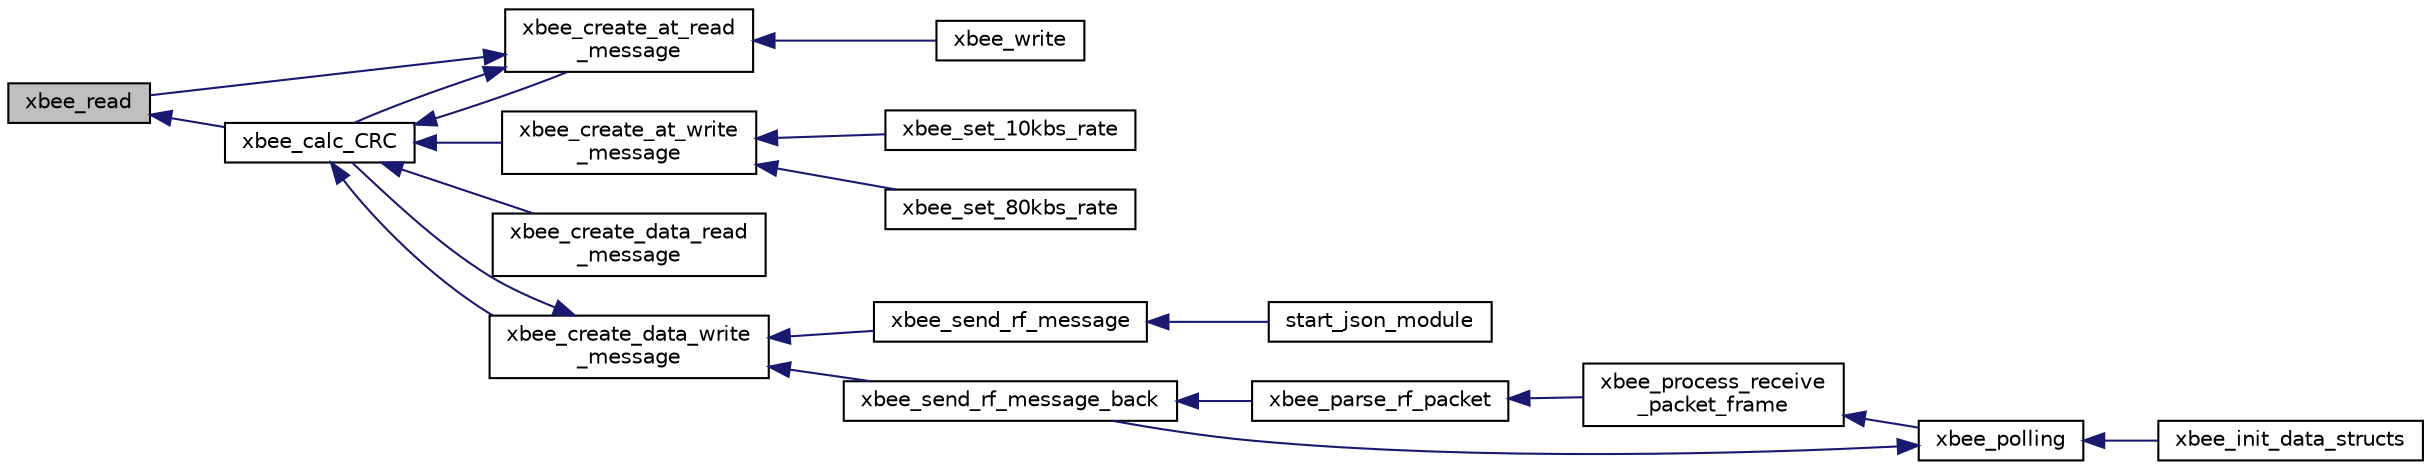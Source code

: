 digraph "xbee_read"
{
  edge [fontname="Helvetica",fontsize="10",labelfontname="Helvetica",labelfontsize="10"];
  node [fontname="Helvetica",fontsize="10",shape=record];
  rankdir="LR";
  Node1 [label="xbee_read",height=0.2,width=0.4,color="black", fillcolor="grey75", style="filled", fontcolor="black"];
  Node1 -> Node2 [dir="back",color="midnightblue",fontsize="10",style="solid",fontname="Helvetica"];
  Node2 [label="xbee_calc_CRC",height=0.2,width=0.4,color="black", fillcolor="white", style="filled",URL="$group___x_b_e_e.html#ga350cf9addd8a53d61a827112ce70e1cf",tooltip="Calculate Xbee CRC. "];
  Node2 -> Node3 [dir="back",color="midnightblue",fontsize="10",style="solid",fontname="Helvetica"];
  Node3 [label="xbee_create_at_read\l_message",height=0.2,width=0.4,color="black", fillcolor="white", style="filled",URL="$group___x_b_e_e.html#gad5fc55d4988dc4eba587b44d17a1fe20",tooltip="Form SPI AT read message packet. "];
  Node3 -> Node1 [dir="back",color="midnightblue",fontsize="10",style="solid",fontname="Helvetica"];
  Node3 -> Node4 [dir="back",color="midnightblue",fontsize="10",style="solid",fontname="Helvetica"];
  Node4 [label="xbee_write",height=0.2,width=0.4,color="black", fillcolor="white", style="filled",URL="$group___x_b_e_e.html#ga4567a9cfb7d92d8e867fc67ca91ca89d",tooltip="Manual writting AT command from shell (debug) "];
  Node3 -> Node2 [dir="back",color="midnightblue",fontsize="10",style="solid",fontname="Helvetica"];
  Node2 -> Node5 [dir="back",color="midnightblue",fontsize="10",style="solid",fontname="Helvetica"];
  Node5 [label="xbee_create_at_write\l_message",height=0.2,width=0.4,color="black", fillcolor="white", style="filled",URL="$group___x_b_e_e.html#gafe3d94a0acf14ace77c958664c3a03b6"];
  Node5 -> Node6 [dir="back",color="midnightblue",fontsize="10",style="solid",fontname="Helvetica"];
  Node6 [label="xbee_set_10kbs_rate",height=0.2,width=0.4,color="black", fillcolor="white", style="filled",URL="$group___x_b_e_e.html#gad1ae028c940713a1cf14dc8cd285c56e",tooltip="Setup low speed - higher distance. "];
  Node5 -> Node7 [dir="back",color="midnightblue",fontsize="10",style="solid",fontname="Helvetica"];
  Node7 [label="xbee_set_80kbs_rate",height=0.2,width=0.4,color="black", fillcolor="white", style="filled",URL="$group___x_b_e_e.html#gacebc7bb503fd1559f54937bc77af1bde",tooltip="Setup high speed - less distance. "];
  Node2 -> Node8 [dir="back",color="midnightblue",fontsize="10",style="solid",fontname="Helvetica"];
  Node8 [label="xbee_create_data_read\l_message",height=0.2,width=0.4,color="black", fillcolor="white", style="filled",URL="$group___x_b_e_e.html#gae97cbacefe61b49ff3e1b775d06369ca",tooltip="Reads incoming data. "];
  Node2 -> Node9 [dir="back",color="midnightblue",fontsize="10",style="solid",fontname="Helvetica"];
  Node9 [label="xbee_create_data_write\l_message",height=0.2,width=0.4,color="black", fillcolor="white", style="filled",URL="$group___x_b_e_e.html#gaec25bb3748a6a8ed0ed3a95df30bb885",tooltip="Sending telemetry data over air. "];
  Node9 -> Node2 [dir="back",color="midnightblue",fontsize="10",style="solid",fontname="Helvetica"];
  Node9 -> Node10 [dir="back",color="midnightblue",fontsize="10",style="solid",fontname="Helvetica"];
  Node10 [label="xbee_send_rf_message",height=0.2,width=0.4,color="black", fillcolor="white", style="filled",URL="$group___x_b_e_e.html#gaac3cb4fdf683977f60e38c3657d21a07"];
  Node10 -> Node11 [dir="back",color="midnightblue",fontsize="10",style="solid",fontname="Helvetica"];
  Node11 [label="start_json_module",height=0.2,width=0.4,color="black", fillcolor="white", style="filled",URL="$group___s_h_e_l_l.html#ga94adf30e56c9e48af192da843e45100c",tooltip="Starting shell thread. "];
  Node9 -> Node12 [dir="back",color="midnightblue",fontsize="10",style="solid",fontname="Helvetica"];
  Node12 [label="xbee_send_rf_message_back",height=0.2,width=0.4,color="black", fillcolor="white", style="filled",URL="$group___x_b_e_e.html#ga917c69ae653e731d1e05402c6eed63f4",tooltip="Debug - return data back. "];
  Node12 -> Node13 [dir="back",color="midnightblue",fontsize="10",style="solid",fontname="Helvetica"];
  Node13 [label="xbee_parse_rf_packet",height=0.2,width=0.4,color="black", fillcolor="white", style="filled",URL="$group___x_b_e_e.html#ga0b878255a5cf56364a31fb8999724a17",tooltip="Parse incoming message. "];
  Node13 -> Node14 [dir="back",color="midnightblue",fontsize="10",style="solid",fontname="Helvetica"];
  Node14 [label="xbee_process_receive\l_packet_frame",height=0.2,width=0.4,color="black", fillcolor="white", style="filled",URL="$group___x_b_e_e.html#gaf5bbf8926649923f15e540bc9117c5e0",tooltip="Reads all data from Xbee via SPI. "];
  Node14 -> Node15 [dir="back",color="midnightblue",fontsize="10",style="solid",fontname="Helvetica"];
  Node15 [label="xbee_polling",height=0.2,width=0.4,color="black", fillcolor="white", style="filled",URL="$group___x_b_e_e.html#ga341983a0050640556d238b8e13481cf1",tooltip="Poll and parse data from spi. "];
  Node15 -> Node16 [dir="back",color="midnightblue",fontsize="10",style="solid",fontname="Helvetica"];
  Node16 [label="xbee_init_data_structs",height=0.2,width=0.4,color="black", fillcolor="white", style="filled",URL="$group___x_b_e_e.html#ga6866cb3a7a3705647d65bf4395ebf99e",tooltip="Initialization of remote devices structs. "];
  Node15 -> Node12 [dir="back",color="midnightblue",fontsize="10",style="solid",fontname="Helvetica"];
}
